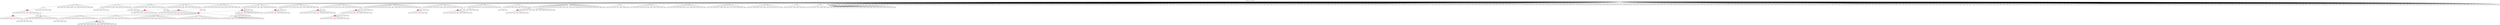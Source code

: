 digraph g {
	"58" -> "59";
	"59" [color=indianred1, style=filled, label="26"];
	"57" -> "58";
	"58" [label="20"];
	"55" -> "56";
	"56" [label="39"];
	"53" -> "54";
	"54" [label="35"];
	"50" -> "51";
	"51" [color=indianred1, style=filled, label="25"];
	"49" -> "50";
	"50" [label="50"];
	"48" -> "49";
	"49" [color=indianred1, style=filled, label="6"];
	"47" -> "48";
	"48" [label="25"];
	"43" -> "44";
	"44" [color=indianred1, style=filled, label="34"];
	"42" -> "43";
	"43" [label="36"];
	"40" -> "41";
	"41" [label="21"];
	"38" -> "39";
	"39" [label="14"];
	"33" -> "34";
	"34" [color=indianred1, style=filled, label="44"];
	"32" -> "33";
	"33" [label="23"];
	"31" -> "32";
	"32" [label="44"];
	"31" -> "35";
	"35" [label="2"];
	"31" -> "36";
	"36" [label="4"];
	"31" -> "37";
	"37" [label="12"];
	"31" -> "38";
	"38" [label="40"];
	"31" -> "40";
	"40" [label="31"];
	"29" -> "30";
	"30" [label="30"];
	"29" -> "31";
	"31" [color=indianred1, style=filled, label="10"];
	"28" -> "29";
	"29" [color=indianred1, style=filled, label="7"];
	"27" -> "28";
	"28" [label="10"];
	"25" -> "26";
	"26" [color=indianred1, style=filled, label="33"];
	"24" -> "25";
	"25" [label="16"];
	"21" -> "22";
	"22" [color=indianred1, style=filled, label="41"];
	"20" -> "21";
	"21" [label="42"];
	"18" -> "19";
	"19" [color=indianred1, style=filled, label="27"];
	"17" -> "18";
	"18" [label="24"];
	"16" -> "17";
	"17" [color=indianred1, style=filled, label="46"];
	"15" -> "16";
	"16" [label="27"];
	"13" -> "14";
	"14" [color=indianred1, style=filled, label="9"];
	"12" -> "13";
	"13" [label="37"];
	"9" -> "10";
	"10" [color=indianred1, style=filled, label="43"];
	"8" -> "9";
	"9" [label="38"];
	"8" -> "11";
	"11" [label="47"];
	"6" -> "7";
	"7" [label="8"];
	"2" -> "3";
	"3" [color=indianred1, style=filled, label="1"];
	"1" -> "2";
	"2" [label="13"];
	"1" -> "4";
	"4" [label="18"];
	"1" -> "5";
	"5" [label="3"];
	"0" -> "1";
	"1" [label="1"];
	"0" -> "6";
	"6" [label="5"];
	"0" -> "8";
	"8" [label="43"];
	"0" -> "12";
	"12" [label="9"];
	"0" -> "15";
	"15" [label="46"];
	"0" -> "20";
	"20" [label="41"];
	"0" -> "23";
	"23" [label="48"];
	"0" -> "24";
	"24" [label="33"];
	"0" -> "27";
	"27" [label="7"];
	"0" -> "42";
	"42" [label="34"];
	"0" -> "45";
	"45" [label="49"];
	"0" -> "46";
	"46" [label="28"];
	"0" -> "47";
	"47" [label="6"];
	"0" -> "52";
	"52" [label="32"];
	"0" -> "53";
	"53" [label="45"];
	"0" -> "55";
	"55" [label="11"];
	"0" -> "57";
	"57" [label="26"];
	"0" -> "60";
	"60" [label="17"];
	"0" -> "61";
	"61" [label="19"];
	"0" -> "62";
	"62" [label="29"];
	"0" -> "63";
	"63" [label="22"];
	"0" -> "64";
	"64" [label="15"];
	"0" [label="germline"];
	"12" -> "cell1";
	"cell1" [shape=box];
	"40" -> "cell2";
	"cell2" [shape=box];
	"54" -> "cell3";
	"cell3" [shape=box];
	"0" -> "cell4";
	"cell4" [shape=box];
	"55" -> "cell5";
	"cell5" [shape=box];
	"27" -> "cell6";
	"cell6" [shape=box];
	"0" -> "cell7";
	"cell7" [shape=box];
	"29" -> "cell8";
	"cell8" [shape=box];
	"1" -> "cell9";
	"cell9" [shape=box];
	"0" -> "cell10";
	"cell10" [shape=box];
	"0" -> "cell11";
	"cell11" [shape=box];
	"0" -> "cell12";
	"cell12" [shape=box];
	"0" -> "cell13";
	"cell13" [shape=box];
	"0" -> "cell14";
	"cell14" [shape=box];
	"0" -> "cell15";
	"cell15" [shape=box];
	"0" -> "cell16";
	"cell16" [shape=box];
	"0" -> "cell17";
	"cell17" [shape=box];
	"0" -> "cell18";
	"cell18" [shape=box];
	"35" -> "cell19";
	"cell19" [shape=box];
	"0" -> "cell20";
	"cell20" [shape=box];
	"51" -> "cell21";
	"cell21" [shape=box];
	"8" -> "cell22";
	"cell22" [shape=box];
	"0" -> "cell23";
	"cell23" [shape=box];
	"63" -> "cell24";
	"cell24" [shape=box];
	"0" -> "cell25";
	"cell25" [shape=box];
	"0" -> "cell26";
	"cell26" [shape=box];
	"0" -> "cell27";
	"cell27" [shape=box];
	"0" -> "cell28";
	"cell28" [shape=box];
	"35" -> "cell29";
	"cell29" [shape=box];
	"52" -> "cell30";
	"cell30" [shape=box];
	"0" -> "cell31";
	"cell31" [shape=box];
	"0" -> "cell32";
	"cell32" [shape=box];
	"0" -> "cell33";
	"cell33" [shape=box];
	"12" -> "cell34";
	"cell34" [shape=box];
	"15" -> "cell35";
	"cell35" [shape=box];
	"2" -> "cell36";
	"cell36" [shape=box];
	"0" -> "cell37";
	"cell37" [shape=box];
	"40" -> "cell38";
	"cell38" [shape=box];
	"63" -> "cell39";
	"cell39" [shape=box];
	"0" -> "cell40";
	"cell40" [shape=box];
	"44" -> "cell41";
	"cell41" [shape=box];
	"46" -> "cell42";
	"cell42" [shape=box];
	"0" -> "cell43";
	"cell43" [shape=box];
	"0" -> "cell44";
	"cell44" [shape=box];
	"0" -> "cell45";
	"cell45" [shape=box];
	"34" -> "cell46";
	"cell46" [shape=box];
	"0" -> "cell47";
	"cell47" [shape=box];
	"0" -> "cell48";
	"cell48" [shape=box];
	"8" -> "cell49";
	"cell49" [shape=box];
	"0" -> "cell50";
	"cell50" [shape=box];
	"32" -> "cell51";
	"cell51" [shape=box];
	"10" -> "cell52";
	"cell52" [shape=box];
	"0" -> "cell53";
	"cell53" [shape=box];
	"0" -> "cell54";
	"cell54" [shape=box];
	"15" -> "cell55";
	"cell55" [shape=box];
	"16" -> "cell56";
	"cell56" [shape=box];
	"0" -> "cell57";
	"cell57" [shape=box];
	"55" -> "cell58";
	"cell58" [shape=box];
	"57" -> "cell59";
	"cell59" [shape=box];
	"20" -> "cell60";
	"cell60" [shape=box];
	"1" -> "cell61";
	"cell61" [shape=box];
	"0" -> "cell62";
	"cell62" [shape=box];
	"0" -> "cell63";
	"cell63" [shape=box];
	"0" -> "cell64";
	"cell64" [shape=box];
	"28" -> "cell65";
	"cell65" [shape=box];
	"0" -> "cell66";
	"cell66" [shape=box];
	"12" -> "cell67";
	"cell67" [shape=box];
	"0" -> "cell68";
	"cell68" [shape=box];
	"36" -> "cell69";
	"cell69" [shape=box];
	"49" -> "cell70";
	"cell70" [shape=box];
	"17" -> "cell71";
	"cell71" [shape=box];
	"0" -> "cell72";
	"cell72" [shape=box];
	"0" -> "cell73";
	"cell73" [shape=box];
	"0" -> "cell74";
	"cell74" [shape=box];
	"61" -> "cell75";
	"cell75" [shape=box];
	"0" -> "cell76";
	"cell76" [shape=box];
	"0" -> "cell77";
	"cell77" [shape=box];
	"0" -> "cell78";
	"cell78" [shape=box];
	"0" -> "cell79";
	"cell79" [shape=box];
	"0" -> "cell80";
	"cell80" [shape=box];
	"56" -> "cell81";
	"cell81" [shape=box];
	"0" -> "cell82";
	"cell82" [shape=box];
	"60" -> "cell83";
	"cell83" [shape=box];
	"0" -> "cell84";
	"cell84" [shape=box];
	"0" -> "cell85";
	"cell85" [shape=box];
	"24" -> "cell86";
	"cell86" [shape=box];
	"44" -> "cell87";
	"cell87" [shape=box];
	"16" -> "cell88";
	"cell88" [shape=box];
	"20" -> "cell89";
	"cell89" [shape=box];
	"24" -> "cell90";
	"cell90" [shape=box];
	"8" -> "cell91";
	"cell91" [shape=box];
	"34" -> "cell92";
	"cell92" [shape=box];
	"0" -> "cell93";
	"cell93" [shape=box];
	"0" -> "cell94";
	"cell94" [shape=box];
	"0" -> "cell95";
	"cell95" [shape=box];
	"0" -> "cell96";
	"cell96" [shape=box];
	"0" -> "cell97";
	"cell97" [shape=box];
	"0" -> "cell98";
	"cell98" [shape=box];
	"0" -> "cell99";
	"cell99" [shape=box];
	"51" -> "cell100";
	"cell100" [shape=box];
	"0" -> "cell101";
	"cell101" [shape=box];
	"26" -> "cell102";
	"cell102" [shape=box];
	"0" -> "cell103";
	"cell103" [shape=box];
	"54" -> "cell104";
	"cell104" [shape=box];
	"2" -> "cell105";
	"cell105" [shape=box];
	"64" -> "cell106";
	"cell106" [shape=box];
	"0" -> "cell107";
	"cell107" [shape=box];
	"6" -> "cell108";
	"cell108" [shape=box];
	"36" -> "cell109";
	"cell109" [shape=box];
	"0" -> "cell110";
	"cell110" [shape=box];
	"0" -> "cell111";
	"cell111" [shape=box];
	"0" -> "cell112";
	"cell112" [shape=box];
	"46" -> "cell113";
	"cell113" [shape=box];
	"0" -> "cell114";
	"cell114" [shape=box];
	"8" -> "cell115";
	"cell115" [shape=box];
	"8" -> "cell116";
	"cell116" [shape=box];
	"10" -> "cell117";
	"cell117" [shape=box];
	"17" -> "cell118";
	"cell118" [shape=box];
	"0" -> "cell119";
	"cell119" [shape=box];
	"32" -> "cell120";
	"cell120" [shape=box];
	"0" -> "cell121";
	"cell121" [shape=box];
	"52" -> "cell122";
	"cell122" [shape=box];
	"56" -> "cell123";
	"cell123" [shape=box];
	"0" -> "cell124";
	"cell124" [shape=box];
	"0" -> "cell125";
	"cell125" [shape=box];
	"15" -> "cell126";
	"cell126" [shape=box];
	"0" -> "cell127";
	"cell127" [shape=box];
	"11" -> "cell128";
	"cell128" [shape=box];
	"38" -> "cell129";
	"cell129" [shape=box];
	"62" -> "cell130";
	"cell130" [shape=box];
	"1" -> "cell131";
	"cell131" [shape=box];
	"0" -> "cell132";
	"cell132" [shape=box];
	"49" -> "cell133";
	"cell133" [shape=box];
	"25" -> "cell134";
	"cell134" [shape=box];
	"0" -> "cell135";
	"cell135" [shape=box];
	"30" -> "cell136";
	"cell136" [shape=box];
	"0" -> "cell137";
	"cell137" [shape=box];
	"0" -> "cell138";
	"cell138" [shape=box];
	"0" -> "cell139";
	"cell139" [shape=box];
	"0" -> "cell140";
	"cell140" [shape=box];
	"24" -> "cell141";
	"cell141" [shape=box];
	"0" -> "cell142";
	"cell142" [shape=box];
	"0" -> "cell143";
	"cell143" [shape=box];
	"62" -> "cell144";
	"cell144" [shape=box];
	"0" -> "cell145";
	"cell145" [shape=box];
	"0" -> "cell146";
	"cell146" [shape=box];
	"27" -> "cell147";
	"cell147" [shape=box];
	"4" -> "cell148";
	"cell148" [shape=box];
	"46" -> "cell149";
	"cell149" [shape=box];
	"0" -> "cell150";
	"cell150" [shape=box];
	"0" -> "cell151";
	"cell151" [shape=box];
	"49" -> "cell152";
	"cell152" [shape=box];
	"38" -> "cell153";
	"cell153" [shape=box];
	"0" -> "cell154";
	"cell154" [shape=box];
	"0" -> "cell155";
	"cell155" [shape=box];
	"20" -> "cell156";
	"cell156" [shape=box];
	"0" -> "cell157";
	"cell157" [shape=box];
	"0" -> "cell158";
	"cell158" [shape=box];
	"41" -> "cell159";
	"cell159" [shape=box];
	"0" -> "cell160";
	"cell160" [shape=box];
	"0" -> "cell161";
	"cell161" [shape=box];
	"0" -> "cell162";
	"cell162" [shape=box];
	"22" -> "cell163";
	"cell163" [shape=box];
	"29" -> "cell164";
	"cell164" [shape=box];
	"0" -> "cell165";
	"cell165" [shape=box];
	"0" -> "cell166";
	"cell166" [shape=box];
	"34" -> "cell167";
	"cell167" [shape=box];
	"0" -> "cell168";
	"cell168" [shape=box];
	"52" -> "cell169";
	"cell169" [shape=box];
	"45" -> "cell170";
	"cell170" [shape=box];
	"24" -> "cell171";
	"cell171" [shape=box];
	"20" -> "cell172";
	"cell172" [shape=box];
	"0" -> "cell173";
	"cell173" [shape=box];
	"0" -> "cell174";
	"cell174" [shape=box];
	"0" -> "cell175";
	"cell175" [shape=box];
	"0" -> "cell176";
	"cell176" [shape=box];
	"44" -> "cell177";
	"cell177" [shape=box];
	"0" -> "cell178";
	"cell178" [shape=box];
	"0" -> "cell179";
	"cell179" [shape=box];
	"0" -> "cell180";
	"cell180" [shape=box];
	"7" -> "cell181";
	"cell181" [shape=box];
	"0" -> "cell182";
	"cell182" [shape=box];
	"0" -> "cell183";
	"cell183" [shape=box];
	"0" -> "cell184";
	"cell184" [shape=box];
	"0" -> "cell185";
	"cell185" [shape=box];
	"53" -> "cell186";
	"cell186" [shape=box];
	"38" -> "cell187";
	"cell187" [shape=box];
	"45" -> "cell188";
	"cell188" [shape=box];
	"15" -> "cell189";
	"cell189" [shape=box];
	"57" -> "cell190";
	"cell190" [shape=box];
	"55" -> "cell191";
	"cell191" [shape=box];
	"12" -> "cell192";
	"cell192" [shape=box];
	"0" -> "cell193";
	"cell193" [shape=box];
	"45" -> "cell194";
	"cell194" [shape=box];
	"0" -> "cell195";
	"cell195" [shape=box];
	"20" -> "cell196";
	"cell196" [shape=box];
	"61" -> "cell197";
	"cell197" [shape=box];
	"0" -> "cell198";
	"cell198" [shape=box];
	"19" -> "cell199";
	"cell199" [shape=box];
	"0" -> "cell200";
	"cell200" [shape=box];
	"0" -> "cell201";
	"cell201" [shape=box];
	"40" -> "cell202";
	"cell202" [shape=box];
	"36" -> "cell203";
	"cell203" [shape=box];
	"34" -> "cell204";
	"cell204" [shape=box];
	"0" -> "cell205";
	"cell205" [shape=box];
	"53" -> "cell206";
	"cell206" [shape=box];
	"0" -> "cell207";
	"cell207" [shape=box];
	"0" -> "cell208";
	"cell208" [shape=box];
	"0" -> "cell209";
	"cell209" [shape=box];
	"0" -> "cell210";
	"cell210" [shape=box];
	"35" -> "cell211";
	"cell211" [shape=box];
	"4" -> "cell212";
	"cell212" [shape=box];
	"0" -> "cell213";
	"cell213" [shape=box];
	"33" -> "cell214";
	"cell214" [shape=box];
	"20" -> "cell215";
	"cell215" [shape=box];
	"0" -> "cell216";
	"cell216" [shape=box];
	"53" -> "cell217";
	"cell217" [shape=box];
	"24" -> "cell218";
	"cell218" [shape=box];
	"0" -> "cell219";
	"cell219" [shape=box];
	"0" -> "cell220";
	"cell220" [shape=box];
	"0" -> "cell221";
	"cell221" [shape=box];
	"14" -> "cell222";
	"cell222" [shape=box];
	"19" -> "cell223";
	"cell223" [shape=box];
	"0" -> "cell224";
	"cell224" [shape=box];
	"34" -> "cell225";
	"cell225" [shape=box];
	"0" -> "cell226";
	"cell226" [shape=box];
	"32" -> "cell227";
	"cell227" [shape=box];
	"0" -> "cell228";
	"cell228" [shape=box];
	"0" -> "cell229";
	"cell229" [shape=box];
	"0" -> "cell230";
	"cell230" [shape=box];
	"0" -> "cell231";
	"cell231" [shape=box];
	"6" -> "cell232";
	"cell232" [shape=box];
	"0" -> "cell233";
	"cell233" [shape=box];
	"49" -> "cell234";
	"cell234" [shape=box];
	"0" -> "cell235";
	"cell235" [shape=box];
	"0" -> "cell236";
	"cell236" [shape=box];
	"0" -> "cell237";
	"cell237" [shape=box];
	"0" -> "cell238";
	"cell238" [shape=box];
	"0" -> "cell239";
	"cell239" [shape=box];
	"40" -> "cell240";
	"cell240" [shape=box];
	"26" -> "cell241";
	"cell241" [shape=box];
	"0" -> "cell242";
	"cell242" [shape=box];
	"40" -> "cell243";
	"cell243" [shape=box];
	"27" -> "cell244";
	"cell244" [shape=box];
	"0" -> "cell245";
	"cell245" [shape=box];
	"0" -> "cell246";
	"cell246" [shape=box];
	"34" -> "cell247";
	"cell247" [shape=box];
	"8" -> "cell248";
	"cell248" [shape=box];
	"0" -> "cell249";
	"cell249" [shape=box];
	"18" -> "cell250";
	"cell250" [shape=box];
	"19" -> "cell251";
	"cell251" [shape=box];
	"42" -> "cell252";
	"cell252" [shape=box];
	"34" -> "cell253";
	"cell253" [shape=box];
	"32" -> "cell254";
	"cell254" [shape=box];
	"0" -> "cell255";
	"cell255" [shape=box];
	"0" -> "cell256";
	"cell256" [shape=box];
	"42" -> "cell257";
	"cell257" [shape=box];
	"36" -> "cell258";
	"cell258" [shape=box];
	"0" -> "cell259";
	"cell259" [shape=box];
	"42" -> "cell260";
	"cell260" [shape=box];
	"0" -> "cell261";
	"cell261" [shape=box];
	"0" -> "cell262";
	"cell262" [shape=box];
	"0" -> "cell263";
	"cell263" [shape=box];
	"14" -> "cell264";
	"cell264" [shape=box];
	"0" -> "cell265";
	"cell265" [shape=box];
	"47" -> "cell266";
	"cell266" [shape=box];
	"37" -> "cell267";
	"cell267" [shape=box];
	"0" -> "cell268";
	"cell268" [shape=box];
	"6" -> "cell269";
	"cell269" [shape=box];
	"57" -> "cell270";
	"cell270" [shape=box];
	"52" -> "cell271";
	"cell271" [shape=box];
	"0" -> "cell272";
	"cell272" [shape=box];
	"0" -> "cell273";
	"cell273" [shape=box];
	"34" -> "cell274";
	"cell274" [shape=box];
	"0" -> "cell275";
	"cell275" [shape=box];
	"0" -> "cell276";
	"cell276" [shape=box];
	"60" -> "cell277";
	"cell277" [shape=box];
	"38" -> "cell278";
	"cell278" [shape=box];
	"58" -> "cell279";
	"cell279" [shape=box];
	"0" -> "cell280";
	"cell280" [shape=box];
	"15" -> "cell281";
	"cell281" [shape=box];
	"42" -> "cell282";
	"cell282" [shape=box];
	"52" -> "cell283";
	"cell283" [shape=box];
	"0" -> "cell284";
	"cell284" [shape=box];
	"63" -> "cell285";
	"cell285" [shape=box];
	"0" -> "cell286";
	"cell286" [shape=box];
	"0" -> "cell287";
	"cell287" [shape=box];
	"0" -> "cell288";
	"cell288" [shape=box];
	"0" -> "cell289";
	"cell289" [shape=box];
	"61" -> "cell290";
	"cell290" [shape=box];
	"62" -> "cell291";
	"cell291" [shape=box];
	"0" -> "cell292";
	"cell292" [shape=box];
	"0" -> "cell293";
	"cell293" [shape=box];
	"23" -> "cell294";
	"cell294" [shape=box];
	"17" -> "cell295";
	"cell295" [shape=box];
	"44" -> "cell296";
	"cell296" [shape=box];
	"53" -> "cell297";
	"cell297" [shape=box];
	"0" -> "cell298";
	"cell298" [shape=box];
	"11" -> "cell299";
	"cell299" [shape=box];
	"0" -> "cell300";
	"cell300" [shape=box];
	"36" -> "cell301";
	"cell301" [shape=box];
	"15" -> "cell302";
	"cell302" [shape=box];
	"42" -> "cell303";
	"cell303" [shape=box];
	"32" -> "cell304";
	"cell304" [shape=box];
	"0" -> "cell305";
	"cell305" [shape=box];
	"0" -> "cell306";
	"cell306" [shape=box];
	"0" -> "cell307";
	"cell307" [shape=box];
	"0" -> "cell308";
	"cell308" [shape=box];
	"29" -> "cell309";
	"cell309" [shape=box];
	"0" -> "cell310";
	"cell310" [shape=box];
	"0" -> "cell311";
	"cell311" [shape=box];
	"0" -> "cell312";
	"cell312" [shape=box];
	"0" -> "cell313";
	"cell313" [shape=box];
	"20" -> "cell314";
	"cell314" [shape=box];
	"0" -> "cell315";
	"cell315" [shape=box];
	"0" -> "cell316";
	"cell316" [shape=box];
	"0" -> "cell317";
	"cell317" [shape=box];
	"0" -> "cell318";
	"cell318" [shape=box];
	"0" -> "cell319";
	"cell319" [shape=box];
	"3" -> "cell320";
	"cell320" [shape=box];
	"32" -> "cell321";
	"cell321" [shape=box];
	"0" -> "cell322";
	"cell322" [shape=box];
	"0" -> "cell323";
	"cell323" [shape=box];
	"37" -> "cell324";
	"cell324" [shape=box];
	"0" -> "cell325";
	"cell325" [shape=box];
	"42" -> "cell326";
	"cell326" [shape=box];
	"0" -> "cell327";
	"cell327" [shape=box];
	"0" -> "cell328";
	"cell328" [shape=box];
	"48" -> "cell329";
	"cell329" [shape=box];
	"0" -> "cell330";
	"cell330" [shape=box];
	"14" -> "cell331";
	"cell331" [shape=box];
	"0" -> "cell332";
	"cell332" [shape=box];
	"10" -> "cell333";
	"cell333" [shape=box];
	"0" -> "cell334";
	"cell334" [shape=box];
	"0" -> "cell335";
	"cell335" [shape=box];
	"58" -> "cell336";
	"cell336" [shape=box];
	"28" -> "cell337";
	"cell337" [shape=box];
	"0" -> "cell338";
	"cell338" [shape=box];
	"0" -> "cell339";
	"cell339" [shape=box];
	"0" -> "cell340";
	"cell340" [shape=box];
	"62" -> "cell341";
	"cell341" [shape=box];
	"0" -> "cell342";
	"cell342" [shape=box];
	"0" -> "cell343";
	"cell343" [shape=box];
	"0" -> "cell344";
	"cell344" [shape=box];
	"0" -> "cell345";
	"cell345" [shape=box];
	"0" -> "cell346";
	"cell346" [shape=box];
	"37" -> "cell347";
	"cell347" [shape=box];
	"0" -> "cell348";
	"cell348" [shape=box];
	"12" -> "cell349";
	"cell349" [shape=box];
	"45" -> "cell350";
	"cell350" [shape=box];
	"0" -> "cell351";
	"cell351" [shape=box];
	"59" -> "cell352";
	"cell352" [shape=box];
	"61" -> "cell353";
	"cell353" [shape=box];
	"0" -> "cell354";
	"cell354" [shape=box];
	"0" -> "cell355";
	"cell355" [shape=box];
	"29" -> "cell356";
	"cell356" [shape=box];
	"0" -> "cell357";
	"cell357" [shape=box];
	"17" -> "cell358";
	"cell358" [shape=box];
	"0" -> "cell359";
	"cell359" [shape=box];
	"0" -> "cell360";
	"cell360" [shape=box];
	"0" -> "cell361";
	"cell361" [shape=box];
	"10" -> "cell362";
	"cell362" [shape=box];
	"62" -> "cell363";
	"cell363" [shape=box];
	"24" -> "cell364";
	"cell364" [shape=box];
	"0" -> "cell365";
	"cell365" [shape=box];
	"38" -> "cell366";
	"cell366" [shape=box];
	"0" -> "cell367";
	"cell367" [shape=box];
	"60" -> "cell368";
	"cell368" [shape=box];
	"0" -> "cell369";
	"cell369" [shape=box];
	"55" -> "cell370";
	"cell370" [shape=box];
	"0" -> "cell371";
	"cell371" [shape=box];
	"0" -> "cell372";
	"cell372" [shape=box];
	"45" -> "cell373";
	"cell373" [shape=box];
	"36" -> "cell374";
	"cell374" [shape=box];
	"1" -> "cell375";
	"cell375" [shape=box];
	"0" -> "cell376";
	"cell376" [shape=box];
	"9" -> "cell377";
	"cell377" [shape=box];
	"60" -> "cell378";
	"cell378" [shape=box];
	"44" -> "cell379";
	"cell379" [shape=box];
	"0" -> "cell380";
	"cell380" [shape=box];
	"0" -> "cell381";
	"cell381" [shape=box];
	"35" -> "cell382";
	"cell382" [shape=box];
	"56" -> "cell383";
	"cell383" [shape=box];
	"0" -> "cell384";
	"cell384" [shape=box];
	"0" -> "cell385";
	"cell385" [shape=box];
	"0" -> "cell386";
	"cell386" [shape=box];
	"36" -> "cell387";
	"cell387" [shape=box];
	"59" -> "cell388";
	"cell388" [shape=box];
	"44" -> "cell389";
	"cell389" [shape=box];
	"44" -> "cell390";
	"cell390" [shape=box];
	"0" -> "cell391";
	"cell391" [shape=box];
	"10" -> "cell392";
	"cell392" [shape=box];
	"12" -> "cell393";
	"cell393" [shape=box];
	"60" -> "cell394";
	"cell394" [shape=box];
	"59" -> "cell395";
	"cell395" [shape=box];
	"0" -> "cell396";
	"cell396" [shape=box];
	"19" -> "cell397";
	"cell397" [shape=box];
	"0" -> "cell398";
	"cell398" [shape=box];
	"1" -> "cell399";
	"cell399" [shape=box];
	"0" -> "cell400";
	"cell400" [shape=box];
	"0" -> "cell401";
	"cell401" [shape=box];
	"10" -> "cell402";
	"cell402" [shape=box];
	"36" -> "cell403";
	"cell403" [shape=box];
	"49" -> "cell404";
	"cell404" [shape=box];
	"0" -> "cell405";
	"cell405" [shape=box];
	"41" -> "cell406";
	"cell406" [shape=box];
	"51" -> "cell407";
	"cell407" [shape=box];
	"55" -> "cell408";
	"cell408" [shape=box];
	"0" -> "cell409";
	"cell409" [shape=box];
	"0" -> "cell410";
	"cell410" [shape=box];
	"63" -> "cell411";
	"cell411" [shape=box];
	"0" -> "cell412";
	"cell412" [shape=box];
	"20" -> "cell413";
	"cell413" [shape=box];
	"0" -> "cell414";
	"cell414" [shape=box];
	"0" -> "cell415";
	"cell415" [shape=box];
	"0" -> "cell416";
	"cell416" [shape=box];
	"36" -> "cell417";
	"cell417" [shape=box];
	"18" -> "cell418";
	"cell418" [shape=box];
	"0" -> "cell419";
	"cell419" [shape=box];
	"15" -> "cell420";
	"cell420" [shape=box];
	"15" -> "cell421";
	"cell421" [shape=box];
	"0" -> "cell422";
	"cell422" [shape=box];
	"0" -> "cell423";
	"cell423" [shape=box];
	"0" -> "cell424";
	"cell424" [shape=box];
	"0" -> "cell425";
	"cell425" [shape=box];
	"0" -> "cell426";
	"cell426" [shape=box];
	"0" -> "cell427";
	"cell427" [shape=box];
	"0" -> "cell428";
	"cell428" [shape=box];
	"46" -> "cell429";
	"cell429" [shape=box];
	"0" -> "cell430";
	"cell430" [shape=box];
	"0" -> "cell431";
	"cell431" [shape=box];
	"20" -> "cell432";
	"cell432" [shape=box];
	"60" -> "cell433";
	"cell433" [shape=box];
	"0" -> "cell434";
	"cell434" [shape=box];
	"0" -> "cell435";
	"cell435" [shape=box];
	"0" -> "cell436";
	"cell436" [shape=box];
	"0" -> "cell437";
	"cell437" [shape=box];
	"60" -> "cell438";
	"cell438" [shape=box];
	"0" -> "cell439";
	"cell439" [shape=box];
	"0" -> "cell440";
	"cell440" [shape=box];
	"0" -> "cell441";
	"cell441" [shape=box];
	"0" -> "cell442";
	"cell442" [shape=box];
	"0" -> "cell443";
	"cell443" [shape=box];
	"12" -> "cell444";
	"cell444" [shape=box];
	"0" -> "cell445";
	"cell445" [shape=box];
	"0" -> "cell446";
	"cell446" [shape=box];
	"0" -> "cell447";
	"cell447" [shape=box];
	"6" -> "cell448";
	"cell448" [shape=box];
	"0" -> "cell449";
	"cell449" [shape=box];
	"0" -> "cell450";
	"cell450" [shape=box];
	"0" -> "cell451";
	"cell451" [shape=box];
	"0" -> "cell452";
	"cell452" [shape=box];
	"0" -> "cell453";
	"cell453" [shape=box];
	"44" -> "cell454";
	"cell454" [shape=box];
	"35" -> "cell455";
	"cell455" [shape=box];
	"53" -> "cell456";
	"cell456" [shape=box];
	"0" -> "cell457";
	"cell457" [shape=box];
	"46" -> "cell458";
	"cell458" [shape=box];
	"64" -> "cell459";
	"cell459" [shape=box];
	"0" -> "cell460";
	"cell460" [shape=box];
	"27" -> "cell461";
	"cell461" [shape=box];
	"0" -> "cell462";
	"cell462" [shape=box];
	"0" -> "cell463";
	"cell463" [shape=box];
	"0" -> "cell464";
	"cell464" [shape=box];
	"38" -> "cell465";
	"cell465" [shape=box];
	"55" -> "cell466";
	"cell466" [shape=box];
	"0" -> "cell467";
	"cell467" [shape=box];
	"49" -> "cell468";
	"cell468" [shape=box];
	"20" -> "cell469";
	"cell469" [shape=box];
	"35" -> "cell470";
	"cell470" [shape=box];
	"46" -> "cell471";
	"cell471" [shape=box];
	"63" -> "cell472";
	"cell472" [shape=box];
	"24" -> "cell473";
	"cell473" [shape=box];
	"12" -> "cell474";
	"cell474" [shape=box];
	"0" -> "cell475";
	"cell475" [shape=box];
	"59" -> "cell476";
	"cell476" [shape=box];
	"12" -> "cell477";
	"cell477" [shape=box];
	"0" -> "cell478";
	"cell478" [shape=box];
	"0" -> "cell479";
	"cell479" [shape=box];
	"0" -> "cell480";
	"cell480" [shape=box];
	"22" -> "cell481";
	"cell481" [shape=box];
	"0" -> "cell482";
	"cell482" [shape=box];
	"0" -> "cell483";
	"cell483" [shape=box];
	"26" -> "cell484";
	"cell484" [shape=box];
	"0" -> "cell485";
	"cell485" [shape=box];
	"51" -> "cell486";
	"cell486" [shape=box];
	"0" -> "cell487";
	"cell487" [shape=box];
	"46" -> "cell488";
	"cell488" [shape=box];
	"52" -> "cell489";
	"cell489" [shape=box];
	"6" -> "cell490";
	"cell490" [shape=box];
	"0" -> "cell491";
	"cell491" [shape=box];
	"0" -> "cell492";
	"cell492" [shape=box];
	"27" -> "cell493";
	"cell493" [shape=box];
	"61" -> "cell494";
	"cell494" [shape=box];
	"0" -> "cell495";
	"cell495" [shape=box];
	"57" -> "cell496";
	"cell496" [shape=box];
	"15" -> "cell497";
	"cell497" [shape=box];
	"7" -> "cell498";
	"cell498" [shape=box];
	"47" -> "cell499";
	"cell499" [shape=box];
	"8" -> "cell500";
	"cell500" [shape=box];
	"14" -> "cell501";
	"cell501" [shape=box];
	"0" -> "cell502";
	"cell502" [shape=box];
	"29" -> "cell503";
	"cell503" [shape=box];
	"26" -> "cell504";
	"cell504" [shape=box];
	"30" -> "cell505";
	"cell505" [shape=box];
	"34" -> "cell506";
	"cell506" [shape=box];
	"0" -> "cell507";
	"cell507" [shape=box];
	"0" -> "cell508";
	"cell508" [shape=box];
	"46" -> "cell509";
	"cell509" [shape=box];
	"0" -> "cell510";
	"cell510" [shape=box];
	"0" -> "cell511";
	"cell511" [shape=box];
	"0" -> "cell512";
	"cell512" [shape=box];
	"63" -> "cell513";
	"cell513" [shape=box];
	"22" -> "cell514";
	"cell514" [shape=box];
	"0" -> "cell515";
	"cell515" [shape=box];
	"0" -> "cell516";
	"cell516" [shape=box];
	"0" -> "cell517";
	"cell517" [shape=box];
	"8" -> "cell518";
	"cell518" [shape=box];
	"0" -> "cell519";
	"cell519" [shape=box];
	"0" -> "cell520";
	"cell520" [shape=box];
	"0" -> "cell521";
	"cell521" [shape=box];
	"3" -> "cell522";
	"cell522" [shape=box];
	"37" -> "cell523";
	"cell523" [shape=box];
	"59" -> "cell524";
	"cell524" [shape=box];
	"11" -> "cell525";
	"cell525" [shape=box];
	"61" -> "cell526";
	"cell526" [shape=box];
	"58" -> "cell527";
	"cell527" [shape=box];
	"13" -> "cell528";
	"cell528" [shape=box];
	"47" -> "cell529";
	"cell529" [shape=box];
	"0" -> "cell530";
	"cell530" [shape=box];
	"20" -> "cell531";
	"cell531" [shape=box];
	"24" -> "cell532";
	"cell532" [shape=box];
	"6" -> "cell533";
	"cell533" [shape=box];
	"1" -> "cell534";
	"cell534" [shape=box];
	"61" -> "cell535";
	"cell535" [shape=box];
	"34" -> "cell536";
	"cell536" [shape=box];
	"0" -> "cell537";
	"cell537" [shape=box];
	"0" -> "cell538";
	"cell538" [shape=box];
	"0" -> "cell539";
	"cell539" [shape=box];
	"27" -> "cell540";
	"cell540" [shape=box];
	"0" -> "cell541";
	"cell541" [shape=box];
	"0" -> "cell542";
	"cell542" [shape=box];
	"0" -> "cell543";
	"cell543" [shape=box];
	"0" -> "cell544";
	"cell544" [shape=box];
	"0" -> "cell545";
	"cell545" [shape=box];
	"0" -> "cell546";
	"cell546" [shape=box];
	"18" -> "cell547";
	"cell547" [shape=box];
	"0" -> "cell548";
	"cell548" [shape=box];
	"0" -> "cell549";
	"cell549" [shape=box];
	"0" -> "cell550";
	"cell550" [shape=box];
	"0" -> "cell551";
	"cell551" [shape=box];
	"33" -> "cell552";
	"cell552" [shape=box];
	"35" -> "cell553";
	"cell553" [shape=box];
	"0" -> "cell554";
	"cell554" [shape=box];
	"0" -> "cell555";
	"cell555" [shape=box];
	"11" -> "cell556";
	"cell556" [shape=box];
	"0" -> "cell557";
	"cell557" [shape=box];
	"0" -> "cell558";
	"cell558" [shape=box];
	"16" -> "cell559";
	"cell559" [shape=box];
	"0" -> "cell560";
	"cell560" [shape=box];
	"38" -> "cell561";
	"cell561" [shape=box];
	"19" -> "cell562";
	"cell562" [shape=box];
	"15" -> "cell563";
	"cell563" [shape=box];
	"64" -> "cell564";
	"cell564" [shape=box];
	"57" -> "cell565";
	"cell565" [shape=box];
	"30" -> "cell566";
	"cell566" [shape=box];
	"26" -> "cell567";
	"cell567" [shape=box];
	"0" -> "cell568";
	"cell568" [shape=box];
	"29" -> "cell569";
	"cell569" [shape=box];
	"0" -> "cell570";
	"cell570" [shape=box];
	"0" -> "cell571";
	"cell571" [shape=box];
	"0" -> "cell572";
	"cell572" [shape=box];
	"0" -> "cell573";
	"cell573" [shape=box];
	"46" -> "cell574";
	"cell574" [shape=box];
	"0" -> "cell575";
	"cell575" [shape=box];
	"0" -> "cell576";
	"cell576" [shape=box];
	"0" -> "cell577";
	"cell577" [shape=box];
	"40" -> "cell578";
	"cell578" [shape=box];
	"0" -> "cell579";
	"cell579" [shape=box];
	"0" -> "cell580";
	"cell580" [shape=box];
	"0" -> "cell581";
	"cell581" [shape=box];
	"0" -> "cell582";
	"cell582" [shape=box];
	"44" -> "cell583";
	"cell583" [shape=box];
	"0" -> "cell584";
	"cell584" [shape=box];
	"0" -> "cell585";
	"cell585" [shape=box];
	"45" -> "cell586";
	"cell586" [shape=box];
	"0" -> "cell587";
	"cell587" [shape=box];
	"0" -> "cell588";
	"cell588" [shape=box];
	"24" -> "cell589";
	"cell589" [shape=box];
	"1" -> "cell590";
	"cell590" [shape=box];
	"1" -> "cell591";
	"cell591" [shape=box];
	"46" -> "cell592";
	"cell592" [shape=box];
	"0" -> "cell593";
	"cell593" [shape=box];
	"0" -> "cell594";
	"cell594" [shape=box];
	"0" -> "cell595";
	"cell595" [shape=box];
	"10" -> "cell596";
	"cell596" [shape=box];
	"0" -> "cell597";
	"cell597" [shape=box];
	"0" -> "cell598";
	"cell598" [shape=box];
	"0" -> "cell599";
	"cell599" [shape=box];
	"0" -> "cell600";
	"cell600" [shape=box];
	"0" -> "cell601";
	"cell601" [shape=box];
	"47" -> "cell602";
	"cell602" [shape=box];
	"39" -> "cell603";
	"cell603" [shape=box];
	"0" -> "cell604";
	"cell604" [shape=box];
	"41" -> "cell605";
	"cell605" [shape=box];
	"0" -> "cell606";
	"cell606" [shape=box];
	"0" -> "cell607";
	"cell607" [shape=box];
	"27" -> "cell608";
	"cell608" [shape=box];
	"0" -> "cell609";
	"cell609" [shape=box];
	"38" -> "cell610";
	"cell610" [shape=box];
	"58" -> "cell611";
	"cell611" [shape=box];
	"22" -> "cell612";
	"cell612" [shape=box];
	"0" -> "cell613";
	"cell613" [shape=box];
	"60" -> "cell614";
	"cell614" [shape=box];
	"0" -> "cell615";
	"cell615" [shape=box];
	"0" -> "cell616";
	"cell616" [shape=box];
	"1" -> "cell617";
	"cell617" [shape=box];
	"0" -> "cell618";
	"cell618" [shape=box];
	"0" -> "cell619";
	"cell619" [shape=box];
	"0" -> "cell620";
	"cell620" [shape=box];
	"0" -> "cell621";
	"cell621" [shape=box];
	"1" -> "cell622";
	"cell622" [shape=box];
	"49" -> "cell623";
	"cell623" [shape=box];
	"0" -> "cell624";
	"cell624" [shape=box];
	"9" -> "cell625";
	"cell625" [shape=box];
	"25" -> "cell626";
	"cell626" [shape=box];
	"42" -> "cell627";
	"cell627" [shape=box];
	"45" -> "cell628";
	"cell628" [shape=box];
	"35" -> "cell629";
	"cell629" [shape=box];
	"0" -> "cell630";
	"cell630" [shape=box];
	"45" -> "cell631";
	"cell631" [shape=box];
	"0" -> "cell632";
	"cell632" [shape=box];
	"45" -> "cell633";
	"cell633" [shape=box];
	"30" -> "cell634";
	"cell634" [shape=box];
	"0" -> "cell635";
	"cell635" [shape=box];
	"6" -> "cell636";
	"cell636" [shape=box];
	"17" -> "cell637";
	"cell637" [shape=box];
	"0" -> "cell638";
	"cell638" [shape=box];
	"0" -> "cell639";
	"cell639" [shape=box];
	"0" -> "cell640";
	"cell640" [shape=box];
	"1" -> "cell641";
	"cell641" [shape=box];
	"52" -> "cell642";
	"cell642" [shape=box];
	"0" -> "cell643";
	"cell643" [shape=box];
	"64" -> "cell644";
	"cell644" [shape=box];
	"34" -> "cell645";
	"cell645" [shape=box];
	"0" -> "cell646";
	"cell646" [shape=box];
	"51" -> "cell647";
	"cell647" [shape=box];
	"0" -> "cell648";
	"cell648" [shape=box];
	"0" -> "cell649";
	"cell649" [shape=box];
	"0" -> "cell650";
	"cell650" [shape=box];
	"59" -> "cell651";
	"cell651" [shape=box];
	"0" -> "cell652";
	"cell652" [shape=box];
	"43" -> "cell653";
	"cell653" [shape=box];
	"0" -> "cell654";
	"cell654" [shape=box];
	"30" -> "cell655";
	"cell655" [shape=box];
	"49" -> "cell656";
	"cell656" [shape=box];
	"27" -> "cell657";
	"cell657" [shape=box];
	"35" -> "cell658";
	"cell658" [shape=box];
	"14" -> "cell659";
	"cell659" [shape=box];
	"0" -> "cell660";
	"cell660" [shape=box];
	"0" -> "cell661";
	"cell661" [shape=box];
	"0" -> "cell662";
	"cell662" [shape=box];
	"0" -> "cell663";
	"cell663" [shape=box];
	"0" -> "cell664";
	"cell664" [shape=box];
	"0" -> "cell665";
	"cell665" [shape=box];
	"0" -> "cell666";
	"cell666" [shape=box];
	"0" -> "cell667";
	"cell667" [shape=box];
	"1" -> "cell668";
	"cell668" [shape=box];
	"0" -> "cell669";
	"cell669" [shape=box];
	"18" -> "cell670";
	"cell670" [shape=box];
	"1" -> "cell671";
	"cell671" [shape=box];
	"4" -> "cell672";
	"cell672" [shape=box];
	"0" -> "cell673";
	"cell673" [shape=box];
	"46" -> "cell674";
	"cell674" [shape=box];
	"0" -> "cell675";
	"cell675" [shape=box];
	"26" -> "cell676";
	"cell676" [shape=box];
	"0" -> "cell677";
	"cell677" [shape=box];
	"0" -> "cell678";
	"cell678" [shape=box];
	"0" -> "cell679";
	"cell679" [shape=box];
	"0" -> "cell680";
	"cell680" [shape=box];
	"0" -> "cell681";
	"cell681" [shape=box];
	"0" -> "cell682";
	"cell682" [shape=box];
	"16" -> "cell683";
	"cell683" [shape=box];
	"23" -> "cell684";
	"cell684" [shape=box];
	"0" -> "cell685";
	"cell685" [shape=box];
	"17" -> "cell686";
	"cell686" [shape=box];
	"22" -> "cell687";
	"cell687" [shape=box];
	"47" -> "cell688";
	"cell688" [shape=box];
	"12" -> "cell689";
	"cell689" [shape=box];
	"0" -> "cell690";
	"cell690" [shape=box];
	"0" -> "cell691";
	"cell691" [shape=box];
	"17" -> "cell692";
	"cell692" [shape=box];
	"0" -> "cell693";
	"cell693" [shape=box];
	"45" -> "cell694";
	"cell694" [shape=box];
	"20" -> "cell695";
	"cell695" [shape=box];
	"23" -> "cell696";
	"cell696" [shape=box];
	"15" -> "cell697";
	"cell697" [shape=box];
	"24" -> "cell698";
	"cell698" [shape=box];
	"0" -> "cell699";
	"cell699" [shape=box];
	"0" -> "cell700";
	"cell700" [shape=box];
	"51" -> "cell701";
	"cell701" [shape=box];
	"34" -> "cell702";
	"cell702" [shape=box];
	"0" -> "cell703";
	"cell703" [shape=box];
	"0" -> "cell704";
	"cell704" [shape=box];
	"15" -> "cell705";
	"cell705" [shape=box];
	"37" -> "cell706";
	"cell706" [shape=box];
	"0" -> "cell707";
	"cell707" [shape=box];
	"42" -> "cell708";
	"cell708" [shape=box];
	"53" -> "cell709";
	"cell709" [shape=box];
	"0" -> "cell710";
	"cell710" [shape=box];
	"0" -> "cell711";
	"cell711" [shape=box];
	"57" -> "cell712";
	"cell712" [shape=box];
	"25" -> "cell713";
	"cell713" [shape=box];
	"0" -> "cell714";
	"cell714" [shape=box];
	"63" -> "cell715";
	"cell715" [shape=box];
	"51" -> "cell716";
	"cell716" [shape=box];
	"0" -> "cell717";
	"cell717" [shape=box];
	"1" -> "cell718";
	"cell718" [shape=box];
	"0" -> "cell719";
	"cell719" [shape=box];
	"15" -> "cell720";
	"cell720" [shape=box];
	"56" -> "cell721";
	"cell721" [shape=box];
	"44" -> "cell722";
	"cell722" [shape=box];
	"56" -> "cell723";
	"cell723" [shape=box];
	"0" -> "cell724";
	"cell724" [shape=box];
	"3" -> "cell725";
	"cell725" [shape=box];
	"16" -> "cell726";
	"cell726" [shape=box];
	"63" -> "cell727";
	"cell727" [shape=box];
	"0" -> "cell728";
	"cell728" [shape=box];
	"41" -> "cell729";
	"cell729" [shape=box];
	"0" -> "cell730";
	"cell730" [shape=box];
	"15" -> "cell731";
	"cell731" [shape=box];
	"32" -> "cell732";
	"cell732" [shape=box];
	"0" -> "cell733";
	"cell733" [shape=box];
	"0" -> "cell734";
	"cell734" [shape=box];
	"0" -> "cell735";
	"cell735" [shape=box];
	"0" -> "cell736";
	"cell736" [shape=box];
	"0" -> "cell737";
	"cell737" [shape=box];
	"0" -> "cell738";
	"cell738" [shape=box];
	"0" -> "cell739";
	"cell739" [shape=box];
	"0" -> "cell740";
	"cell740" [shape=box];
	"35" -> "cell741";
	"cell741" [shape=box];
	"8" -> "cell742";
	"cell742" [shape=box];
	"0" -> "cell743";
	"cell743" [shape=box];
	"0" -> "cell744";
	"cell744" [shape=box];
	"2" -> "cell745";
	"cell745" [shape=box];
	"60" -> "cell746";
	"cell746" [shape=box];
	"0" -> "cell747";
	"cell747" [shape=box];
	"37" -> "cell748";
	"cell748" [shape=box];
	"0" -> "cell749";
	"cell749" [shape=box];
	"0" -> "cell750";
	"cell750" [shape=box];
	"55" -> "cell751";
	"cell751" [shape=box];
	"0" -> "cell752";
	"cell752" [shape=box];
	"64" -> "cell753";
	"cell753" [shape=box];
	"23" -> "cell754";
	"cell754" [shape=box];
	"0" -> "cell755";
	"cell755" [shape=box];
	"0" -> "cell756";
	"cell756" [shape=box];
	"52" -> "cell757";
	"cell757" [shape=box];
	"45" -> "cell758";
	"cell758" [shape=box];
	"0" -> "cell759";
	"cell759" [shape=box];
	"0" -> "cell760";
	"cell760" [shape=box];
	"0" -> "cell761";
	"cell761" [shape=box];
	"0" -> "cell762";
	"cell762" [shape=box];
	"7" -> "cell763";
	"cell763" [shape=box];
	"37" -> "cell764";
	"cell764" [shape=box];
	"0" -> "cell765";
	"cell765" [shape=box];
	"0" -> "cell766";
	"cell766" [shape=box];
	"38" -> "cell767";
	"cell767" [shape=box];
	"55" -> "cell768";
	"cell768" [shape=box];
	"26" -> "cell769";
	"cell769" [shape=box];
	"0" -> "cell770";
	"cell770" [shape=box];
	"12" -> "cell771";
	"cell771" [shape=box];
	"60" -> "cell772";
	"cell772" [shape=box];
	"53" -> "cell773";
	"cell773" [shape=box];
	"21" -> "cell774";
	"cell774" [shape=box];
	"0" -> "cell775";
	"cell775" [shape=box];
	"13" -> "cell776";
	"cell776" [shape=box];
	"0" -> "cell777";
	"cell777" [shape=box];
	"0" -> "cell778";
	"cell778" [shape=box];
	"0" -> "cell779";
	"cell779" [shape=box];
	"0" -> "cell780";
	"cell780" [shape=box];
	"10" -> "cell781";
	"cell781" [shape=box];
	"29" -> "cell782";
	"cell782" [shape=box];
	"0" -> "cell783";
	"cell783" [shape=box];
	"19" -> "cell784";
	"cell784" [shape=box];
	"19" -> "cell785";
	"cell785" [shape=box];
	"0" -> "cell786";
	"cell786" [shape=box];
	"22" -> "cell787";
	"cell787" [shape=box];
	"40" -> "cell788";
	"cell788" [shape=box];
	"39" -> "cell789";
	"cell789" [shape=box];
	"0" -> "cell790";
	"cell790" [shape=box];
	"0" -> "cell791";
	"cell791" [shape=box];
	"63" -> "cell792";
	"cell792" [shape=box];
	"0" -> "cell793";
	"cell793" [shape=box];
	"0" -> "cell794";
	"cell794" [shape=box];
	"53" -> "cell795";
	"cell795" [shape=box];
	"0" -> "cell796";
	"cell796" [shape=box];
	"0" -> "cell797";
	"cell797" [shape=box];
	"0" -> "cell798";
	"cell798" [shape=box];
	"10" -> "cell799";
	"cell799" [shape=box];
	"0" -> "cell800";
	"cell800" [shape=box];
	"35" -> "cell801";
	"cell801" [shape=box];
	"24" -> "cell802";
	"cell802" [shape=box];
	"0" -> "cell803";
	"cell803" [shape=box];
	"57" -> "cell804";
	"cell804" [shape=box];
	"0" -> "cell805";
	"cell805" [shape=box];
	"0" -> "cell806";
	"cell806" [shape=box];
	"5" -> "cell807";
	"cell807" [shape=box];
	"0" -> "cell808";
	"cell808" [shape=box];
	"23" -> "cell809";
	"cell809" [shape=box];
	"26" -> "cell810";
	"cell810" [shape=box];
	"0" -> "cell811";
	"cell811" [shape=box];
	"0" -> "cell812";
	"cell812" [shape=box];
	"0" -> "cell813";
	"cell813" [shape=box];
	"0" -> "cell814";
	"cell814" [shape=box];
	"22" -> "cell815";
	"cell815" [shape=box];
	"37" -> "cell816";
	"cell816" [shape=box];
	"0" -> "cell817";
	"cell817" [shape=box];
	"19" -> "cell818";
	"cell818" [shape=box];
	"57" -> "cell819";
	"cell819" [shape=box];
	"0" -> "cell820";
	"cell820" [shape=box];
	"0" -> "cell821";
	"cell821" [shape=box];
	"39" -> "cell822";
	"cell822" [shape=box];
	"3" -> "cell823";
	"cell823" [shape=box];
	"0" -> "cell824";
	"cell824" [shape=box];
	"42" -> "cell825";
	"cell825" [shape=box];
	"0" -> "cell826";
	"cell826" [shape=box];
	"64" -> "cell827";
	"cell827" [shape=box];
	"0" -> "cell828";
	"cell828" [shape=box];
	"0" -> "cell829";
	"cell829" [shape=box];
	"1" -> "cell830";
	"cell830" [shape=box];
	"47" -> "cell831";
	"cell831" [shape=box];
	"0" -> "cell832";
	"cell832" [shape=box];
	"21" -> "cell833";
	"cell833" [shape=box];
	"0" -> "cell834";
	"cell834" [shape=box];
	"28" -> "cell835";
	"cell835" [shape=box];
	"0" -> "cell836";
	"cell836" [shape=box];
	"0" -> "cell837";
	"cell837" [shape=box];
	"0" -> "cell838";
	"cell838" [shape=box];
	"0" -> "cell839";
	"cell839" [shape=box];
	"0" -> "cell840";
	"cell840" [shape=box];
	"0" -> "cell841";
	"cell841" [shape=box];
	"0" -> "cell842";
	"cell842" [shape=box];
	"40" -> "cell843";
	"cell843" [shape=box];
	"37" -> "cell844";
	"cell844" [shape=box];
	"0" -> "cell845";
	"cell845" [shape=box];
	"0" -> "cell846";
	"cell846" [shape=box];
	"50" -> "cell847";
	"cell847" [shape=box];
	"42" -> "cell848";
	"cell848" [shape=box];
	"0" -> "cell849";
	"cell849" [shape=box];
	"64" -> "cell850";
	"cell850" [shape=box];
	"57" -> "cell851";
	"cell851" [shape=box];
	"15" -> "cell852";
	"cell852" [shape=box];
	"13" -> "cell853";
	"cell853" [shape=box];
	"4" -> "cell854";
	"cell854" [shape=box];
	"0" -> "cell855";
	"cell855" [shape=box];
	"17" -> "cell856";
	"cell856" [shape=box];
	"0" -> "cell857";
	"cell857" [shape=box];
	"17" -> "cell858";
	"cell858" [shape=box];
	"0" -> "cell859";
	"cell859" [shape=box];
	"0" -> "cell860";
	"cell860" [shape=box];
	"0" -> "cell861";
	"cell861" [shape=box];
	"3" -> "cell862";
	"cell862" [shape=box];
	"0" -> "cell863";
	"cell863" [shape=box];
	"0" -> "cell864";
	"cell864" [shape=box];
	"59" -> "cell865";
	"cell865" [shape=box];
	"0" -> "cell866";
	"cell866" [shape=box];
	"0" -> "cell867";
	"cell867" [shape=box];
	"38" -> "cell868";
	"cell868" [shape=box];
	"0" -> "cell869";
	"cell869" [shape=box];
	"0" -> "cell870";
	"cell870" [shape=box];
	"12" -> "cell871";
	"cell871" [shape=box];
	"38" -> "cell872";
	"cell872" [shape=box];
	"52" -> "cell873";
	"cell873" [shape=box];
	"0" -> "cell874";
	"cell874" [shape=box];
	"54" -> "cell875";
	"cell875" [shape=box];
	"36" -> "cell876";
	"cell876" [shape=box];
	"0" -> "cell877";
	"cell877" [shape=box];
	"3" -> "cell878";
	"cell878" [shape=box];
	"22" -> "cell879";
	"cell879" [shape=box];
	"0" -> "cell880";
	"cell880" [shape=box];
	"0" -> "cell881";
	"cell881" [shape=box];
	"0" -> "cell882";
	"cell882" [shape=box];
	"0" -> "cell883";
	"cell883" [shape=box];
	"52" -> "cell884";
	"cell884" [shape=box];
	"15" -> "cell885";
	"cell885" [shape=box];
	"64" -> "cell886";
	"cell886" [shape=box];
	"0" -> "cell887";
	"cell887" [shape=box];
	"37" -> "cell888";
	"cell888" [shape=box];
	"0" -> "cell889";
	"cell889" [shape=box];
	"0" -> "cell890";
	"cell890" [shape=box];
	"64" -> "cell891";
	"cell891" [shape=box];
	"44" -> "cell892";
	"cell892" [shape=box];
	"0" -> "cell893";
	"cell893" [shape=box];
	"59" -> "cell894";
	"cell894" [shape=box];
	"5" -> "cell895";
	"cell895" [shape=box];
	"27" -> "cell896";
	"cell896" [shape=box];
	"54" -> "cell897";
	"cell897" [shape=box];
	"29" -> "cell898";
	"cell898" [shape=box];
	"0" -> "cell899";
	"cell899" [shape=box];
	"57" -> "cell900";
	"cell900" [shape=box];
	"0" -> "cell901";
	"cell901" [shape=box];
	"47" -> "cell902";
	"cell902" [shape=box];
	"39" -> "cell903";
	"cell903" [shape=box];
	"32" -> "cell904";
	"cell904" [shape=box];
	"47" -> "cell905";
	"cell905" [shape=box];
	"0" -> "cell906";
	"cell906" [shape=box];
	"0" -> "cell907";
	"cell907" [shape=box];
	"23" -> "cell908";
	"cell908" [shape=box];
	"0" -> "cell909";
	"cell909" [shape=box];
	"35" -> "cell910";
	"cell910" [shape=box];
	"32" -> "cell911";
	"cell911" [shape=box];
	"0" -> "cell912";
	"cell912" [shape=box];
	"0" -> "cell913";
	"cell913" [shape=box];
	"0" -> "cell914";
	"cell914" [shape=box];
	"36" -> "cell915";
	"cell915" [shape=box];
	"8" -> "cell916";
	"cell916" [shape=box];
	"22" -> "cell917";
	"cell917" [shape=box];
	"0" -> "cell918";
	"cell918" [shape=box];
	"0" -> "cell919";
	"cell919" [shape=box];
	"0" -> "cell920";
	"cell920" [shape=box];
	"1" -> "cell921";
	"cell921" [shape=box];
	"3" -> "cell922";
	"cell922" [shape=box];
	"1" -> "cell923";
	"cell923" [shape=box];
	"64" -> "cell924";
	"cell924" [shape=box];
	"52" -> "cell925";
	"cell925" [shape=box];
	"0" -> "cell926";
	"cell926" [shape=box];
	"0" -> "cell927";
	"cell927" [shape=box];
	"4" -> "cell928";
	"cell928" [shape=box];
	"23" -> "cell929";
	"cell929" [shape=box];
	"4" -> "cell930";
	"cell930" [shape=box];
	"0" -> "cell931";
	"cell931" [shape=box];
	"0" -> "cell932";
	"cell932" [shape=box];
	"0" -> "cell933";
	"cell933" [shape=box];
	"57" -> "cell934";
	"cell934" [shape=box];
	"35" -> "cell935";
	"cell935" [shape=box];
	"0" -> "cell936";
	"cell936" [shape=box];
	"19" -> "cell937";
	"cell937" [shape=box];
	"0" -> "cell938";
	"cell938" [shape=box];
	"0" -> "cell939";
	"cell939" [shape=box];
	"50" -> "cell940";
	"cell940" [shape=box];
	"0" -> "cell941";
	"cell941" [shape=box];
	"47" -> "cell942";
	"cell942" [shape=box];
	"0" -> "cell943";
	"cell943" [shape=box];
	"0" -> "cell944";
	"cell944" [shape=box];
	"0" -> "cell945";
	"cell945" [shape=box];
	"0" -> "cell946";
	"cell946" [shape=box];
	"1" -> "cell947";
	"cell947" [shape=box];
	"1" -> "cell948";
	"cell948" [shape=box];
	"0" -> "cell949";
	"cell949" [shape=box];
	"0" -> "cell950";
	"cell950" [shape=box];
	"0" -> "cell951";
	"cell951" [shape=box];
	"46" -> "cell952";
	"cell952" [shape=box];
	"55" -> "cell953";
	"cell953" [shape=box];
	"0" -> "cell954";
	"cell954" [shape=box];
	"35" -> "cell955";
	"cell955" [shape=box];
	"27" -> "cell956";
	"cell956" [shape=box];
	"0" -> "cell957";
	"cell957" [shape=box];
	"40" -> "cell958";
	"cell958" [shape=box];
	"0" -> "cell959";
	"cell959" [shape=box];
	"58" -> "cell960";
	"cell960" [shape=box];
	"22" -> "cell961";
	"cell961" [shape=box];
	"0" -> "cell962";
	"cell962" [shape=box];
	"0" -> "cell963";
	"cell963" [shape=box];
	"0" -> "cell964";
	"cell964" [shape=box];
	"0" -> "cell965";
	"cell965" [shape=box];
	"22" -> "cell966";
	"cell966" [shape=box];
	"48" -> "cell967";
	"cell967" [shape=box];
	"0" -> "cell968";
	"cell968" [shape=box];
	"0" -> "cell969";
	"cell969" [shape=box];
	"0" -> "cell970";
	"cell970" [shape=box];
	"0" -> "cell971";
	"cell971" [shape=box];
	"47" -> "cell972";
	"cell972" [shape=box];
	"40" -> "cell973";
	"cell973" [shape=box];
	"36" -> "cell974";
	"cell974" [shape=box];
	"0" -> "cell975";
	"cell975" [shape=box];
	"36" -> "cell976";
	"cell976" [shape=box];
	"42" -> "cell977";
	"cell977" [shape=box];
	"0" -> "cell978";
	"cell978" [shape=box];
	"62" -> "cell979";
	"cell979" [shape=box];
	"0" -> "cell980";
	"cell980" [shape=box];
	"41" -> "cell981";
	"cell981" [shape=box];
	"52" -> "cell982";
	"cell982" [shape=box];
	"53" -> "cell983";
	"cell983" [shape=box];
	"15" -> "cell984";
	"cell984" [shape=box];
	"63" -> "cell985";
	"cell985" [shape=box];
	"6" -> "cell986";
	"cell986" [shape=box];
	"24" -> "cell987";
	"cell987" [shape=box];
	"37" -> "cell988";
	"cell988" [shape=box];
	"0" -> "cell989";
	"cell989" [shape=box];
	"0" -> "cell990";
	"cell990" [shape=box];
	"62" -> "cell991";
	"cell991" [shape=box];
	"37" -> "cell992";
	"cell992" [shape=box];
	"1" -> "cell993";
	"cell993" [shape=box];
	"43" -> "cell994";
	"cell994" [shape=box];
	"44" -> "cell995";
	"cell995" [shape=box];
	"60" -> "cell996";
	"cell996" [shape=box];
	"37" -> "cell997";
	"cell997" [shape=box];
	"0" -> "cell998";
	"cell998" [shape=box];
	"14" -> "cell999";
	"cell999" [shape=box];
	"0" -> "cell1000";
	"cell1000" [shape=box];
	labelloc="t";
	label="Confidence score: -1923.806808";
}
